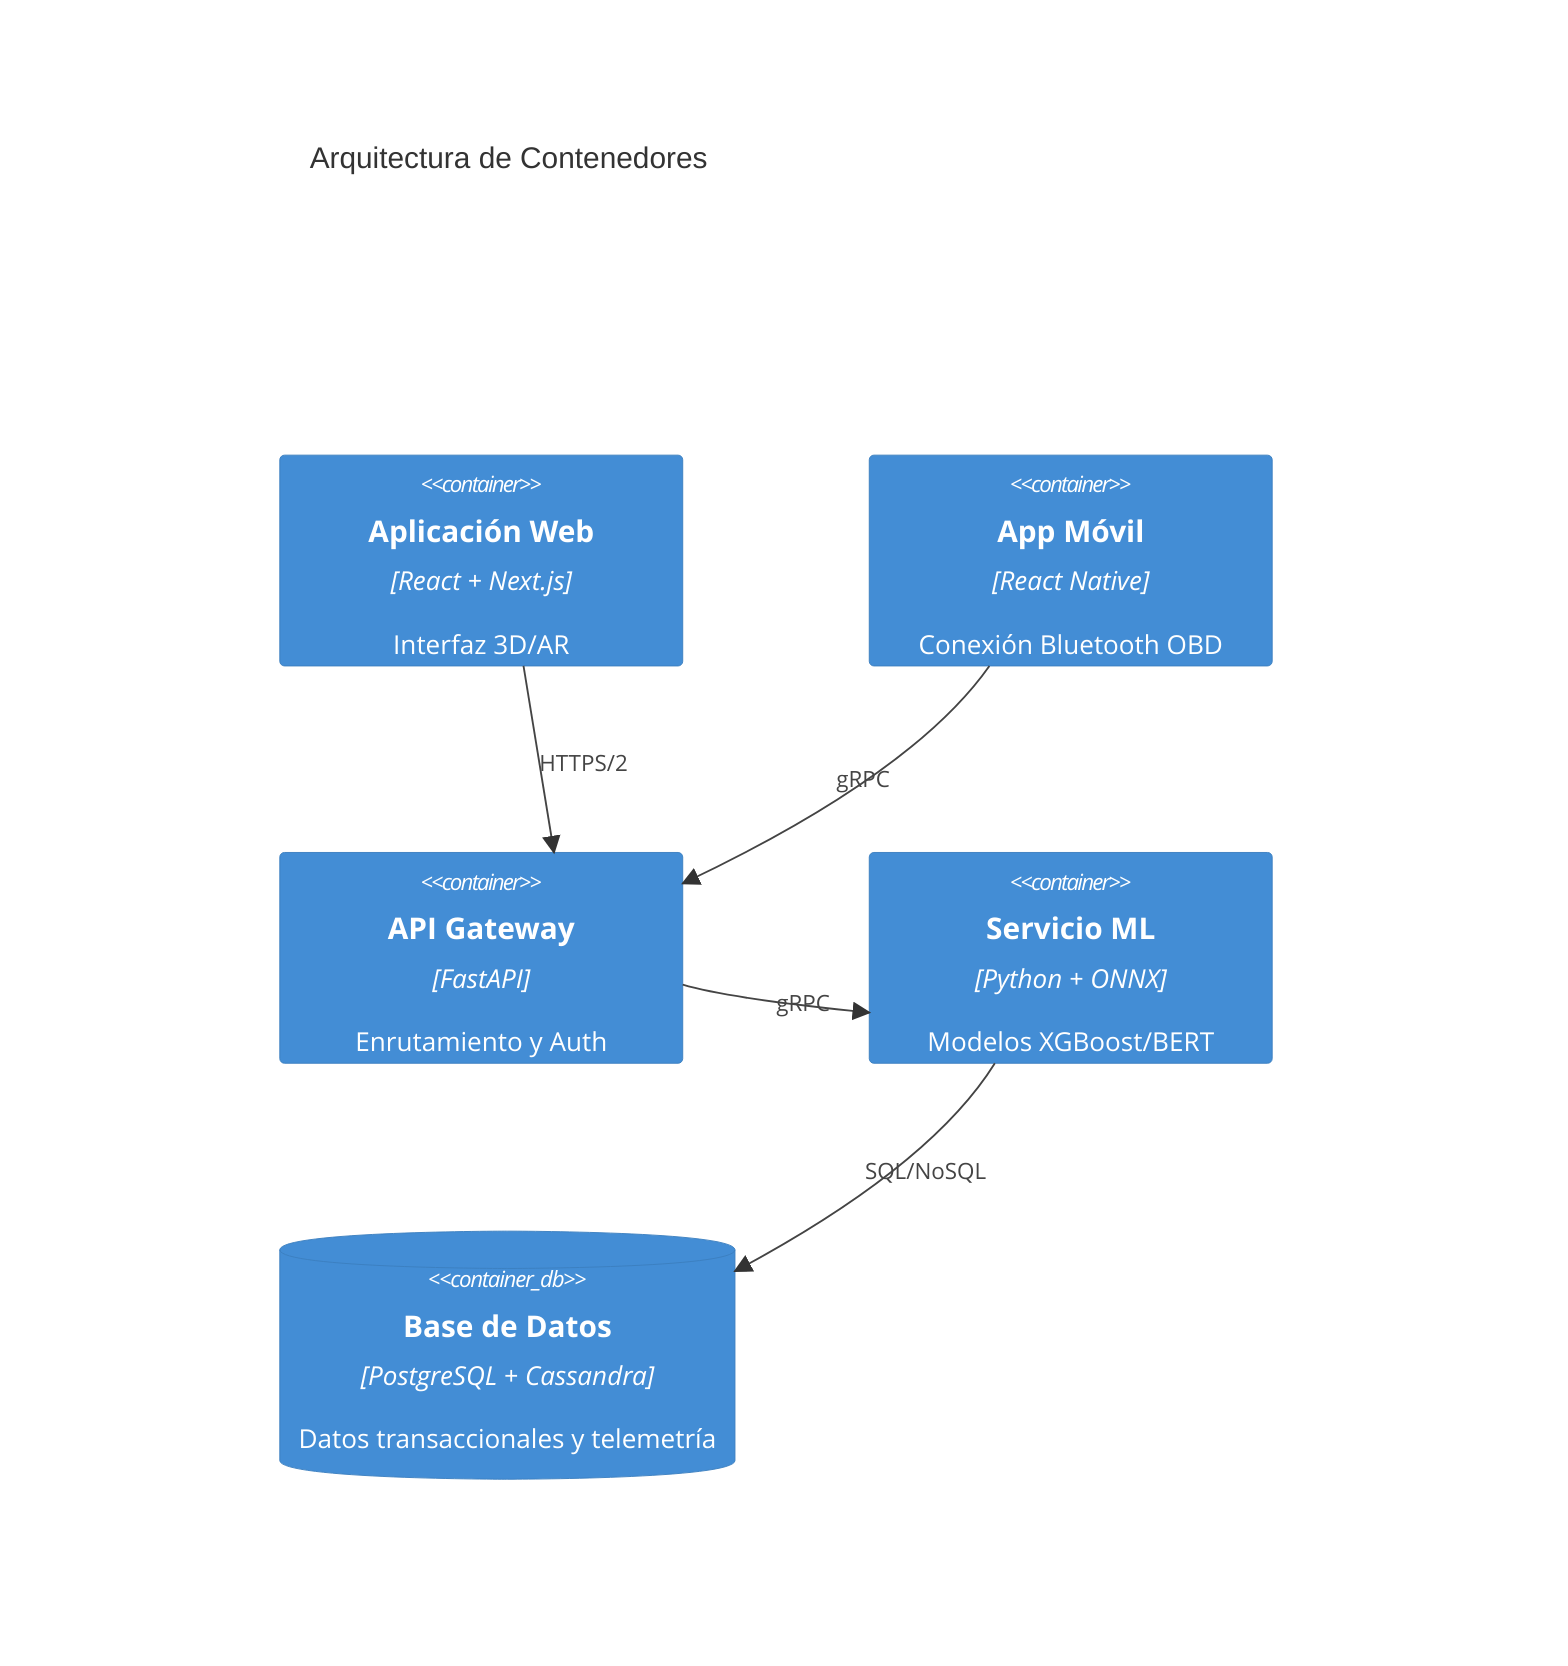 C4Context
title Arquitectura de Contenedores
Container(spa, "Aplicación Web", "React + Next.js", "Interfaz 3D/AR")
Container(mobile, "App Móvil", "React Native", "Conexión Bluetooth OBD")
Container(api, "API Gateway", "FastAPI", "Enrutamiento y Auth")
Container(ml, "Servicio ML", "Python + ONNX", "Modelos XGBoost/BERT")
ContainerDb(db, "Base de Datos", "PostgreSQL + Cassandra", "Datos transaccionales y telemetría")

Rel(spa, api, "HTTPS/2")
Rel(mobile, api, "gRPC")
Rel(api, ml, "gRPC")
Rel(ml, db, "SQL/NoSQL")